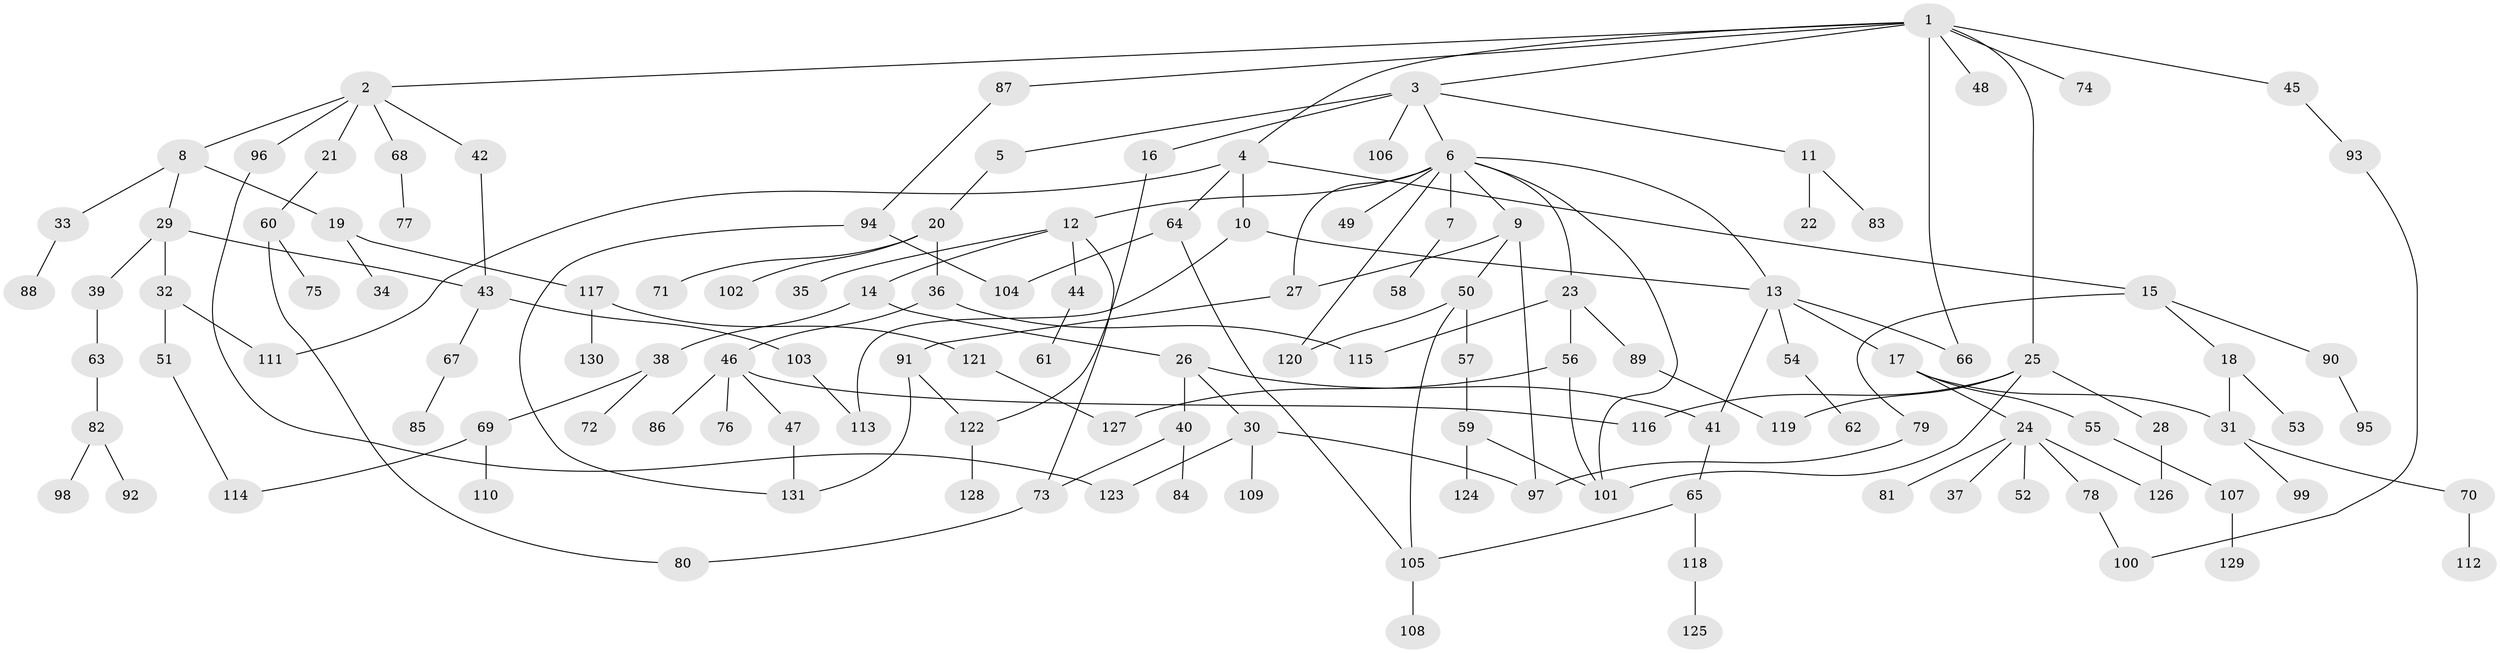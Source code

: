 // coarse degree distribution, {8: 0.030303030303030304, 7: 0.030303030303030304, 5: 0.06060606060606061, 6: 0.045454545454545456, 2: 0.3484848484848485, 1: 0.25757575757575757, 4: 0.12121212121212122, 3: 0.10606060606060606}
// Generated by graph-tools (version 1.1) at 2025/48/03/04/25 22:48:49]
// undirected, 131 vertices, 160 edges
graph export_dot {
  node [color=gray90,style=filled];
  1;
  2;
  3;
  4;
  5;
  6;
  7;
  8;
  9;
  10;
  11;
  12;
  13;
  14;
  15;
  16;
  17;
  18;
  19;
  20;
  21;
  22;
  23;
  24;
  25;
  26;
  27;
  28;
  29;
  30;
  31;
  32;
  33;
  34;
  35;
  36;
  37;
  38;
  39;
  40;
  41;
  42;
  43;
  44;
  45;
  46;
  47;
  48;
  49;
  50;
  51;
  52;
  53;
  54;
  55;
  56;
  57;
  58;
  59;
  60;
  61;
  62;
  63;
  64;
  65;
  66;
  67;
  68;
  69;
  70;
  71;
  72;
  73;
  74;
  75;
  76;
  77;
  78;
  79;
  80;
  81;
  82;
  83;
  84;
  85;
  86;
  87;
  88;
  89;
  90;
  91;
  92;
  93;
  94;
  95;
  96;
  97;
  98;
  99;
  100;
  101;
  102;
  103;
  104;
  105;
  106;
  107;
  108;
  109;
  110;
  111;
  112;
  113;
  114;
  115;
  116;
  117;
  118;
  119;
  120;
  121;
  122;
  123;
  124;
  125;
  126;
  127;
  128;
  129;
  130;
  131;
  1 -- 2;
  1 -- 3;
  1 -- 4;
  1 -- 25;
  1 -- 45;
  1 -- 48;
  1 -- 66;
  1 -- 74;
  1 -- 87;
  2 -- 8;
  2 -- 21;
  2 -- 42;
  2 -- 68;
  2 -- 96;
  3 -- 5;
  3 -- 6;
  3 -- 11;
  3 -- 16;
  3 -- 106;
  4 -- 10;
  4 -- 15;
  4 -- 64;
  4 -- 111;
  5 -- 20;
  6 -- 7;
  6 -- 9;
  6 -- 12;
  6 -- 23;
  6 -- 27;
  6 -- 49;
  6 -- 101;
  6 -- 120;
  6 -- 13;
  7 -- 58;
  8 -- 19;
  8 -- 29;
  8 -- 33;
  9 -- 50;
  9 -- 27;
  9 -- 97;
  10 -- 13;
  10 -- 113;
  11 -- 22;
  11 -- 83;
  12 -- 14;
  12 -- 35;
  12 -- 44;
  12 -- 73;
  13 -- 17;
  13 -- 54;
  13 -- 66;
  13 -- 41;
  14 -- 26;
  14 -- 38;
  15 -- 18;
  15 -- 79;
  15 -- 90;
  16 -- 122;
  17 -- 24;
  17 -- 55;
  17 -- 31;
  18 -- 31;
  18 -- 53;
  19 -- 34;
  19 -- 117;
  20 -- 36;
  20 -- 71;
  20 -- 102;
  21 -- 60;
  23 -- 56;
  23 -- 89;
  23 -- 115;
  24 -- 37;
  24 -- 52;
  24 -- 78;
  24 -- 81;
  24 -- 126;
  25 -- 28;
  25 -- 119;
  25 -- 116;
  25 -- 101;
  26 -- 30;
  26 -- 40;
  26 -- 41;
  27 -- 91;
  28 -- 126;
  29 -- 32;
  29 -- 39;
  29 -- 43;
  30 -- 97;
  30 -- 109;
  30 -- 123;
  31 -- 70;
  31 -- 99;
  32 -- 51;
  32 -- 111;
  33 -- 88;
  36 -- 46;
  36 -- 115;
  38 -- 69;
  38 -- 72;
  39 -- 63;
  40 -- 73;
  40 -- 84;
  41 -- 65;
  42 -- 43;
  43 -- 67;
  43 -- 103;
  44 -- 61;
  45 -- 93;
  46 -- 47;
  46 -- 76;
  46 -- 86;
  46 -- 116;
  47 -- 131;
  50 -- 57;
  50 -- 105;
  50 -- 120;
  51 -- 114;
  54 -- 62;
  55 -- 107;
  56 -- 101;
  56 -- 127;
  57 -- 59;
  59 -- 124;
  59 -- 101;
  60 -- 75;
  60 -- 80;
  63 -- 82;
  64 -- 104;
  64 -- 105;
  65 -- 118;
  65 -- 105;
  67 -- 85;
  68 -- 77;
  69 -- 110;
  69 -- 114;
  70 -- 112;
  73 -- 80;
  78 -- 100;
  79 -- 97;
  82 -- 92;
  82 -- 98;
  87 -- 94;
  89 -- 119;
  90 -- 95;
  91 -- 122;
  91 -- 131;
  93 -- 100;
  94 -- 104;
  94 -- 131;
  96 -- 123;
  103 -- 113;
  105 -- 108;
  107 -- 129;
  117 -- 121;
  117 -- 130;
  118 -- 125;
  121 -- 127;
  122 -- 128;
}
